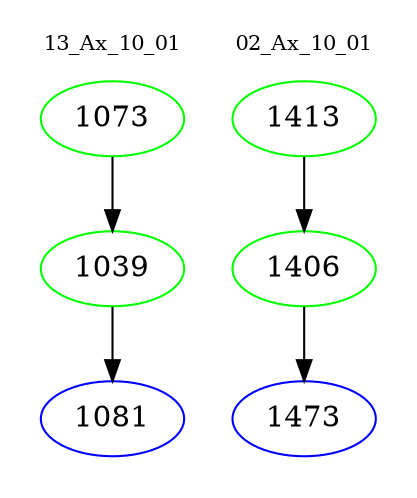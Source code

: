 digraph{
subgraph cluster_0 {
color = white
label = "13_Ax_10_01";
fontsize=10;
T0_1073 [label="1073", color="green"]
T0_1073 -> T0_1039 [color="black"]
T0_1039 [label="1039", color="green"]
T0_1039 -> T0_1081 [color="black"]
T0_1081 [label="1081", color="blue"]
}
subgraph cluster_1 {
color = white
label = "02_Ax_10_01";
fontsize=10;
T1_1413 [label="1413", color="green"]
T1_1413 -> T1_1406 [color="black"]
T1_1406 [label="1406", color="green"]
T1_1406 -> T1_1473 [color="black"]
T1_1473 [label="1473", color="blue"]
}
}
